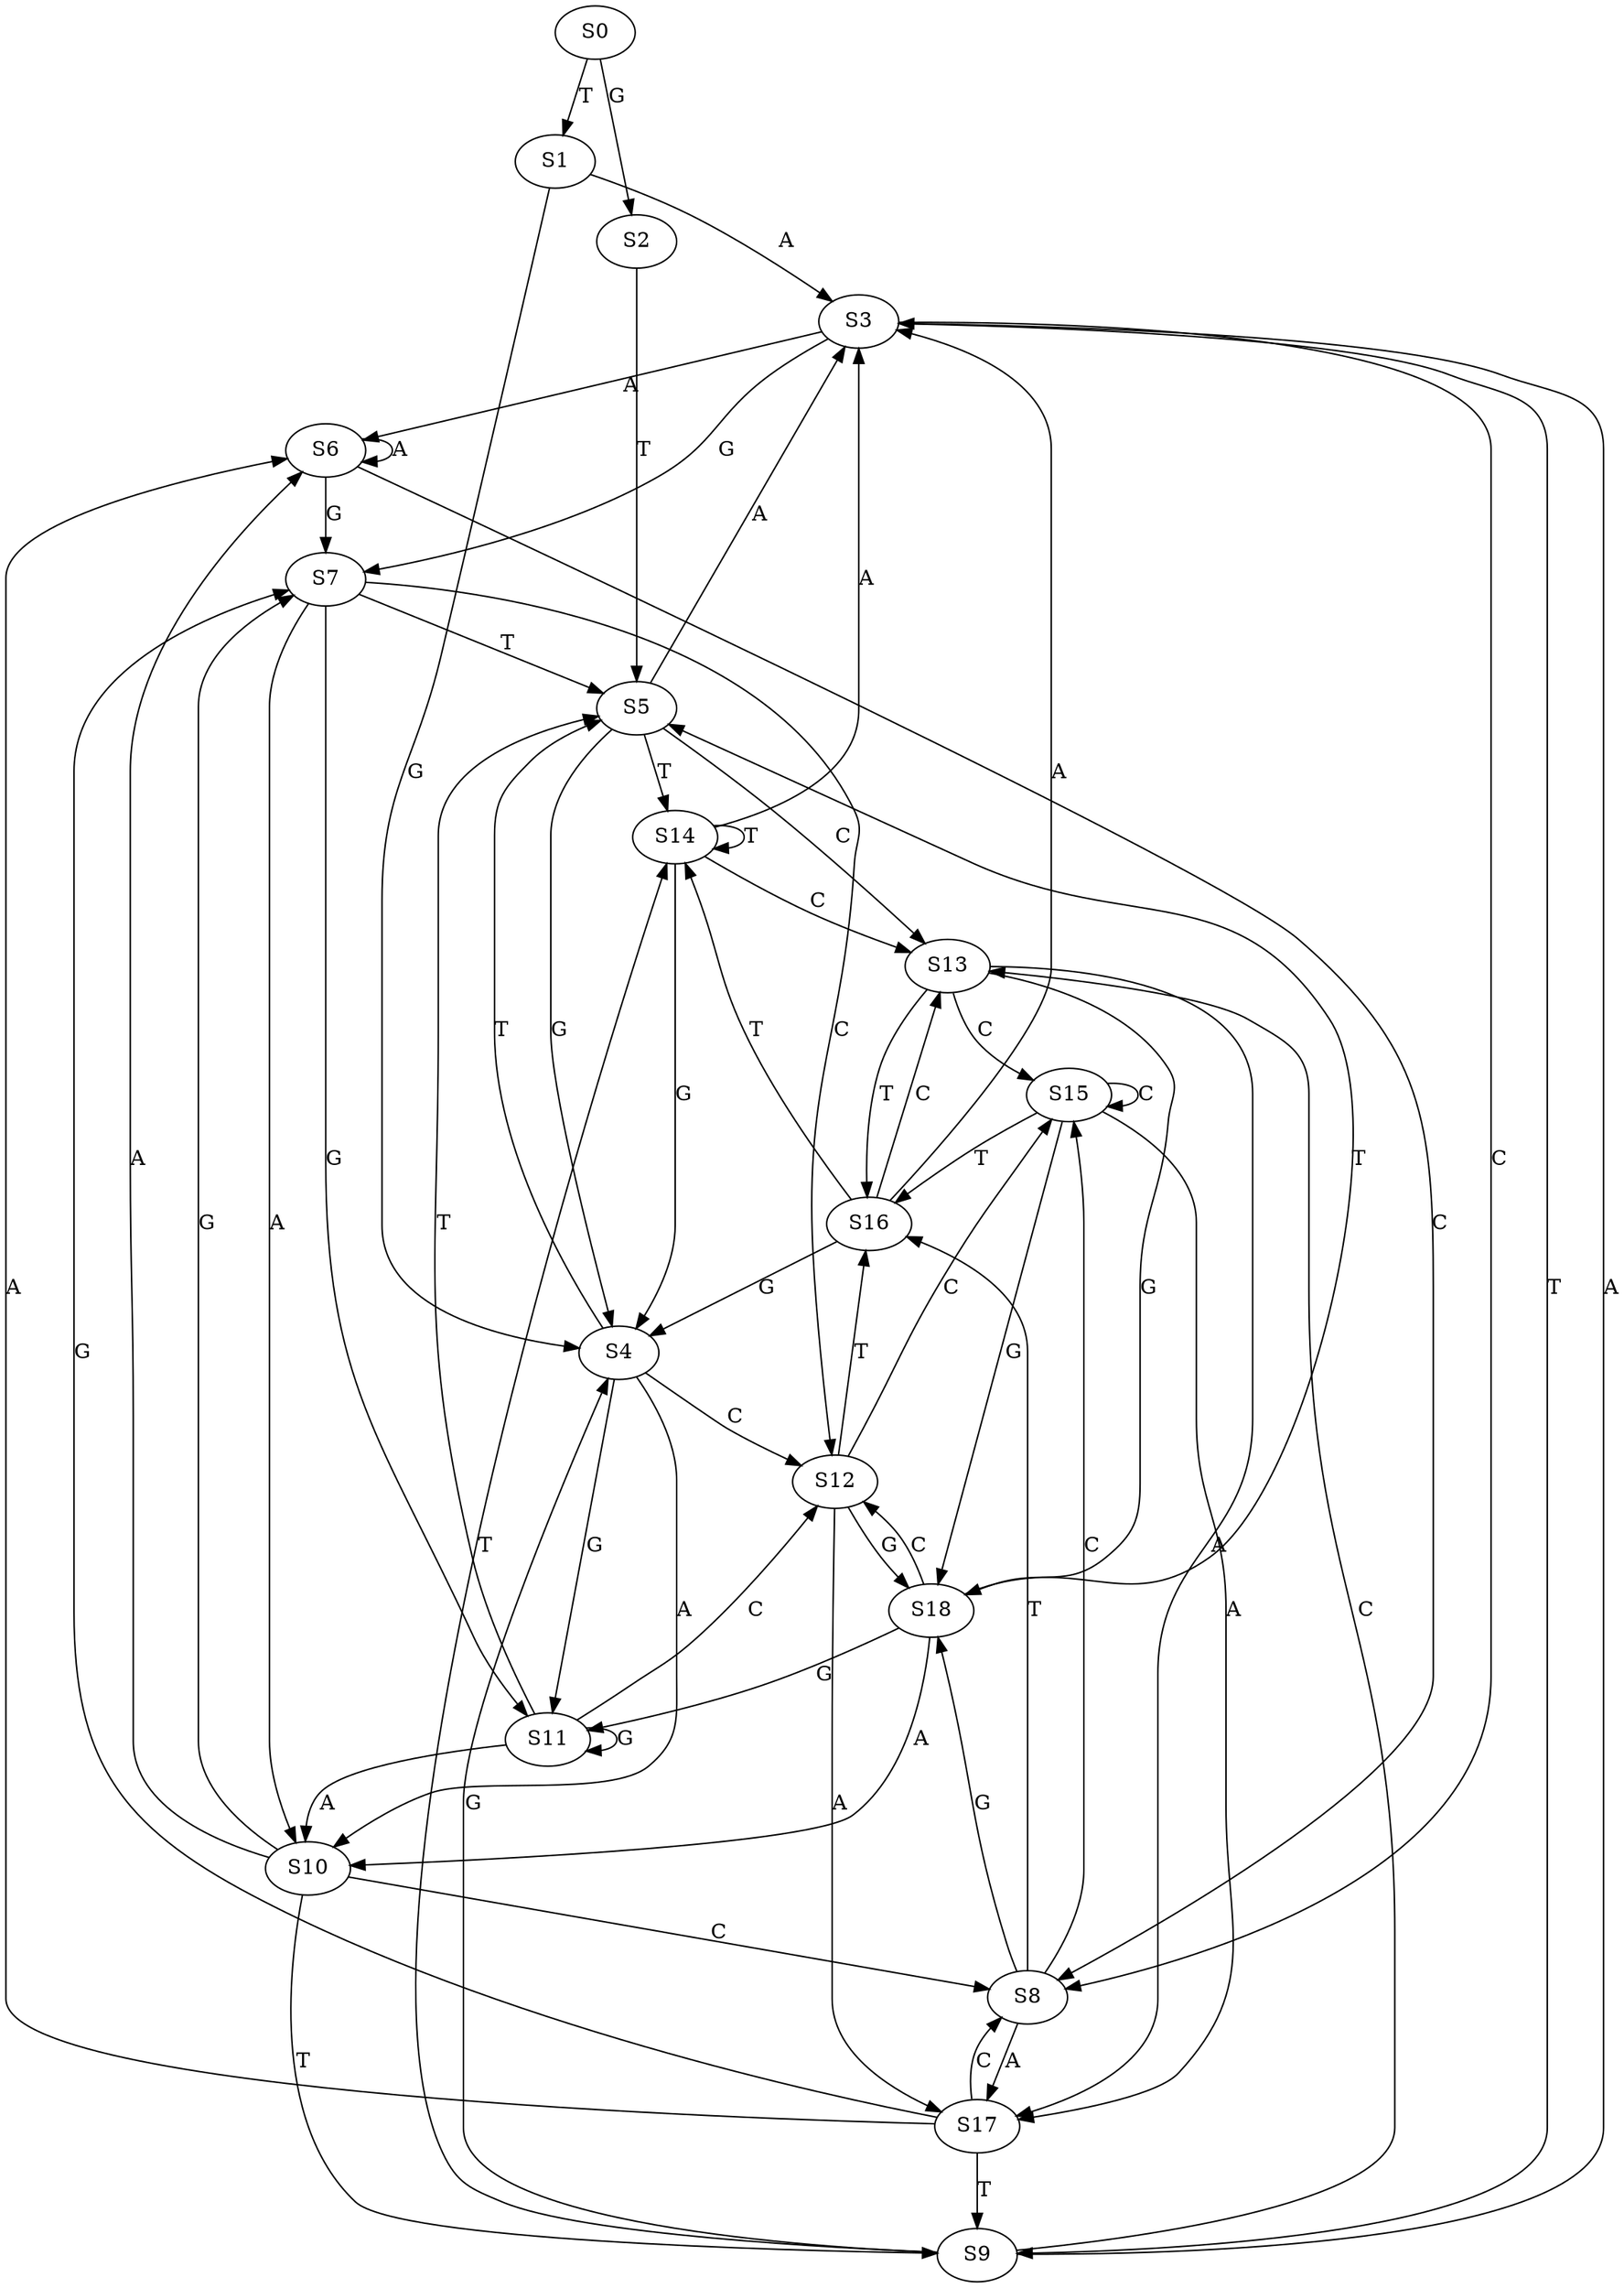strict digraph  {
	S0 -> S1 [ label = T ];
	S0 -> S2 [ label = G ];
	S1 -> S3 [ label = A ];
	S1 -> S4 [ label = G ];
	S2 -> S5 [ label = T ];
	S3 -> S6 [ label = A ];
	S3 -> S7 [ label = G ];
	S3 -> S8 [ label = C ];
	S3 -> S9 [ label = T ];
	S4 -> S10 [ label = A ];
	S4 -> S5 [ label = T ];
	S4 -> S11 [ label = G ];
	S4 -> S12 [ label = C ];
	S5 -> S3 [ label = A ];
	S5 -> S4 [ label = G ];
	S5 -> S13 [ label = C ];
	S5 -> S14 [ label = T ];
	S6 -> S6 [ label = A ];
	S6 -> S7 [ label = G ];
	S6 -> S8 [ label = C ];
	S7 -> S10 [ label = A ];
	S7 -> S11 [ label = G ];
	S7 -> S5 [ label = T ];
	S7 -> S12 [ label = C ];
	S8 -> S15 [ label = C ];
	S8 -> S16 [ label = T ];
	S8 -> S17 [ label = A ];
	S8 -> S18 [ label = G ];
	S9 -> S3 [ label = A ];
	S9 -> S4 [ label = G ];
	S9 -> S14 [ label = T ];
	S9 -> S13 [ label = C ];
	S10 -> S8 [ label = C ];
	S10 -> S7 [ label = G ];
	S10 -> S6 [ label = A ];
	S10 -> S9 [ label = T ];
	S11 -> S5 [ label = T ];
	S11 -> S10 [ label = A ];
	S11 -> S11 [ label = G ];
	S11 -> S12 [ label = C ];
	S12 -> S17 [ label = A ];
	S12 -> S15 [ label = C ];
	S12 -> S18 [ label = G ];
	S12 -> S16 [ label = T ];
	S13 -> S16 [ label = T ];
	S13 -> S18 [ label = G ];
	S13 -> S17 [ label = A ];
	S13 -> S15 [ label = C ];
	S14 -> S13 [ label = C ];
	S14 -> S14 [ label = T ];
	S14 -> S4 [ label = G ];
	S14 -> S3 [ label = A ];
	S15 -> S18 [ label = G ];
	S15 -> S17 [ label = A ];
	S15 -> S15 [ label = C ];
	S15 -> S16 [ label = T ];
	S16 -> S3 [ label = A ];
	S16 -> S4 [ label = G ];
	S16 -> S13 [ label = C ];
	S16 -> S14 [ label = T ];
	S17 -> S9 [ label = T ];
	S17 -> S7 [ label = G ];
	S17 -> S6 [ label = A ];
	S17 -> S8 [ label = C ];
	S18 -> S11 [ label = G ];
	S18 -> S10 [ label = A ];
	S18 -> S5 [ label = T ];
	S18 -> S12 [ label = C ];
}
